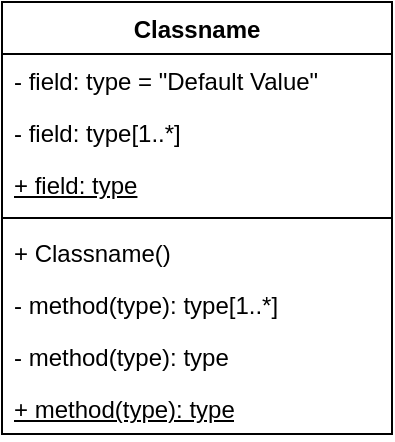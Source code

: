 <mxfile version="24.8.1">
  <diagram name="Page-1" id="6sr6CgEu1ouyHz7Jmn64">
    <mxGraphModel dx="989" dy="550" grid="1" gridSize="10" guides="1" tooltips="1" connect="1" arrows="1" fold="1" page="1" pageScale="1" pageWidth="850" pageHeight="1100" math="0" shadow="0">
      <root>
        <mxCell id="0" />
        <mxCell id="1" parent="0" />
        <mxCell id="95LP_uy3OFbIdUSpZV1c-1" value="Classname" style="swimlane;fontStyle=1;align=center;verticalAlign=top;childLayout=stackLayout;horizontal=1;startSize=26;horizontalStack=0;resizeParent=1;resizeParentMax=0;resizeLast=0;collapsible=1;marginBottom=0;whiteSpace=wrap;html=1;" vertex="1" parent="1">
          <mxGeometry x="285" y="170" width="195" height="216" as="geometry" />
        </mxCell>
        <mxCell id="95LP_uy3OFbIdUSpZV1c-2" value="- field: type = &quot;Default Value&quot;" style="text;strokeColor=none;fillColor=none;align=left;verticalAlign=top;spacingLeft=4;spacingRight=4;overflow=hidden;rotatable=0;points=[[0,0.5],[1,0.5]];portConstraint=eastwest;whiteSpace=wrap;html=1;" vertex="1" parent="95LP_uy3OFbIdUSpZV1c-1">
          <mxGeometry y="26" width="195" height="26" as="geometry" />
        </mxCell>
        <mxCell id="95LP_uy3OFbIdUSpZV1c-6" value="- field: type[1..*]" style="text;strokeColor=none;fillColor=none;align=left;verticalAlign=top;spacingLeft=4;spacingRight=4;overflow=hidden;rotatable=0;points=[[0,0.5],[1,0.5]];portConstraint=eastwest;whiteSpace=wrap;html=1;" vertex="1" parent="95LP_uy3OFbIdUSpZV1c-1">
          <mxGeometry y="52" width="195" height="26" as="geometry" />
        </mxCell>
        <mxCell id="95LP_uy3OFbIdUSpZV1c-5" value="+ field: type" style="text;strokeColor=none;fillColor=none;align=left;verticalAlign=top;spacingLeft=4;spacingRight=4;overflow=hidden;rotatable=0;points=[[0,0.5],[1,0.5]];portConstraint=eastwest;whiteSpace=wrap;html=1;fontStyle=4" vertex="1" parent="95LP_uy3OFbIdUSpZV1c-1">
          <mxGeometry y="78" width="195" height="26" as="geometry" />
        </mxCell>
        <mxCell id="95LP_uy3OFbIdUSpZV1c-3" value="" style="line;strokeWidth=1;fillColor=none;align=left;verticalAlign=middle;spacingTop=-1;spacingLeft=3;spacingRight=3;rotatable=0;labelPosition=right;points=[];portConstraint=eastwest;strokeColor=inherit;" vertex="1" parent="95LP_uy3OFbIdUSpZV1c-1">
          <mxGeometry y="104" width="195" height="8" as="geometry" />
        </mxCell>
        <mxCell id="95LP_uy3OFbIdUSpZV1c-4" value="+ Classname()" style="text;strokeColor=none;fillColor=none;align=left;verticalAlign=top;spacingLeft=4;spacingRight=4;overflow=hidden;rotatable=0;points=[[0,0.5],[1,0.5]];portConstraint=eastwest;whiteSpace=wrap;html=1;" vertex="1" parent="95LP_uy3OFbIdUSpZV1c-1">
          <mxGeometry y="112" width="195" height="26" as="geometry" />
        </mxCell>
        <mxCell id="95LP_uy3OFbIdUSpZV1c-9" value="- method(type): type[1..*]" style="text;strokeColor=none;fillColor=none;align=left;verticalAlign=top;spacingLeft=4;spacingRight=4;overflow=hidden;rotatable=0;points=[[0,0.5],[1,0.5]];portConstraint=eastwest;whiteSpace=wrap;html=1;" vertex="1" parent="95LP_uy3OFbIdUSpZV1c-1">
          <mxGeometry y="138" width="195" height="26" as="geometry" />
        </mxCell>
        <mxCell id="95LP_uy3OFbIdUSpZV1c-8" value="- method(type): type" style="text;strokeColor=none;fillColor=none;align=left;verticalAlign=top;spacingLeft=4;spacingRight=4;overflow=hidden;rotatable=0;points=[[0,0.5],[1,0.5]];portConstraint=eastwest;whiteSpace=wrap;html=1;" vertex="1" parent="95LP_uy3OFbIdUSpZV1c-1">
          <mxGeometry y="164" width="195" height="26" as="geometry" />
        </mxCell>
        <mxCell id="95LP_uy3OFbIdUSpZV1c-7" value="+ method(type): type" style="text;strokeColor=none;fillColor=none;align=left;verticalAlign=top;spacingLeft=4;spacingRight=4;overflow=hidden;rotatable=0;points=[[0,0.5],[1,0.5]];portConstraint=eastwest;whiteSpace=wrap;html=1;fontStyle=4" vertex="1" parent="95LP_uy3OFbIdUSpZV1c-1">
          <mxGeometry y="190" width="195" height="26" as="geometry" />
        </mxCell>
      </root>
    </mxGraphModel>
  </diagram>
</mxfile>
